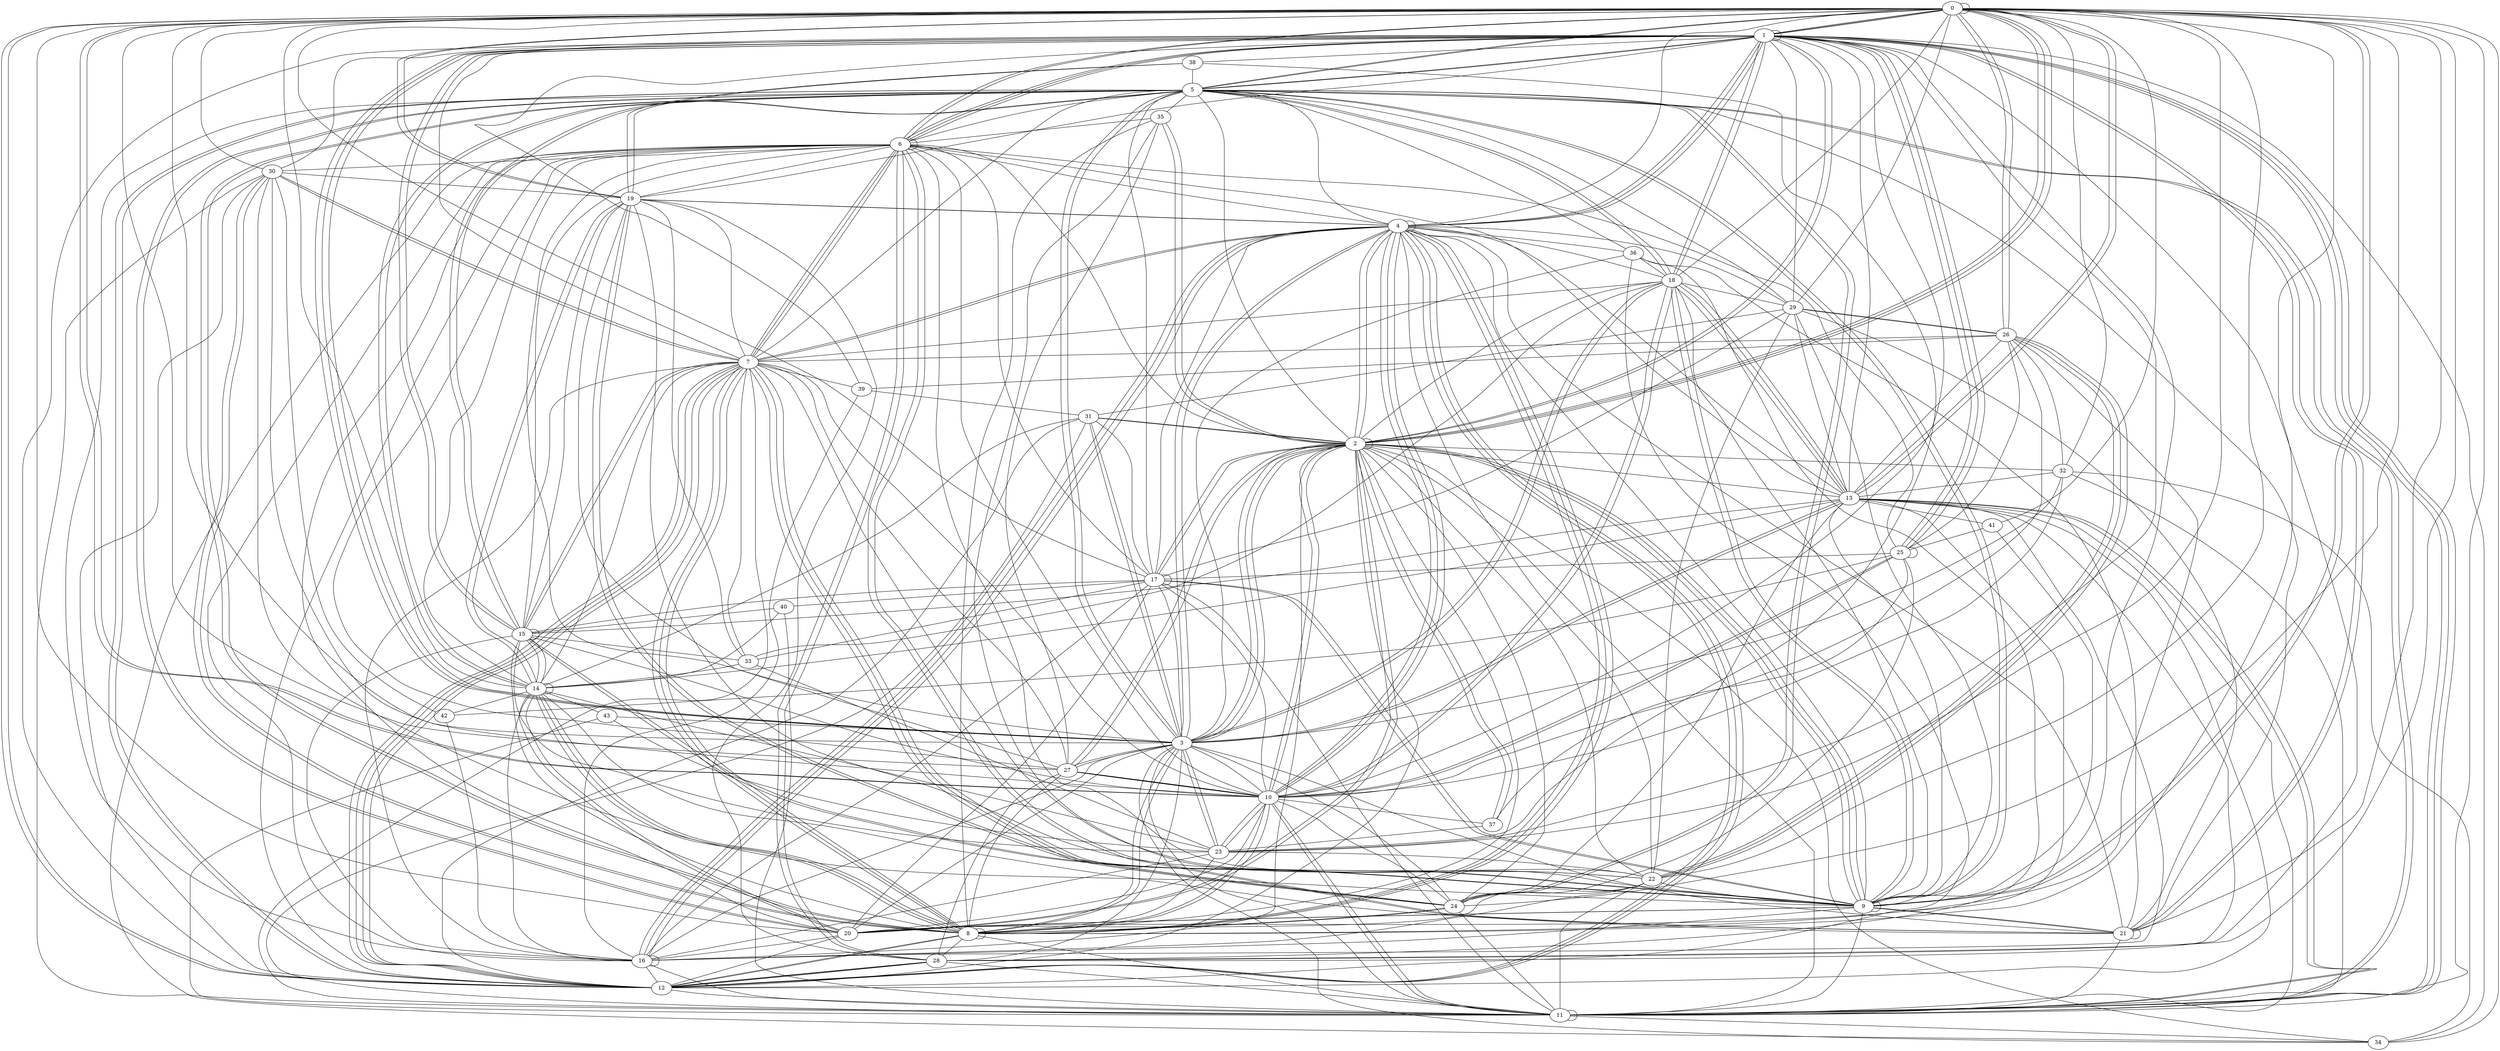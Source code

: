 graph G {
0;
1;
2;
3;
4;
5;
6;
7;
8;
9;
10;
11;
12;
13;
14;
15;
16;
17;
18;
19;
20;
21;
22;
23;
24;
25;
26;
27;
28;
29;
30;
31;
32;
33;
34;
35;
36;
37;
38;
39;
40;
41;
42;
43;
29--13 ;
7--4 ;
1--18 ;
38--23 ;
37--2 ;
9--20 ;
8--4 ;
21--6 ;
16--16 ;
4--16 ;
11--13 ;
8--12 ;
4--19 ;
9--16 ;
1--2 ;
0--29 ;
16--13 ;
37--2 ;
0--19 ;
17--9 ;
31--17 ;
5--11 ;
18--9 ;
7--33 ;
10--18 ;
6--28 ;
24--7 ;
24--5 ;
4--3 ;
5--11 ;
23--10 ;
0--6 ;
41--25 ;
9--0 ;
7--5 ;
8--8 ;
7--4 ;
26--7 ;
3--2 ;
2--20 ;
4--12 ;
4--10 ;
6--20 ;
37--23 ;
1--4 ;
3--21 ;
2--10 ;
21--11 ;
36--18 ;
31--2 ;
1--4 ;
27--0 ;
18--4 ;
20--2 ;
21--21 ;
14--31 ;
5--8 ;
23--16 ;
3--32 ;
4--4 ;
11--40 ;
2--0 ;
13--2 ;
9--9 ;
10--30 ;
16--11 ;
21--5 ;
11--7 ;
26--22 ;
20--14 ;
11--3 ;
15--9 ;
14--7 ;
2--4 ;
8--14 ;
32--34 ;
16--3 ;
25--10 ;
43--3 ;
3--31 ;
3--27 ;
8--14 ;
9--2 ;
39--16 ;
4--13 ;
19--38 ;
30--0 ;
28--12 ;
0--11 ;
5--24 ;
2--35 ;
22--9 ;
7--10 ;
0--19 ;
15--10 ;
25--17 ;
3--36 ;
8--30 ;
6--16 ;
22--20 ;
28--6 ;
20--16 ;
27--2 ;
18--9 ;
1--3 ;
26--25 ;
18--10 ;
13--24 ;
24--25 ;
21--36 ;
11--11 ;
6--2 ;
10--0 ;
18--3 ;
1--19 ;
4--1 ;
1--5 ;
35--6 ;
21--1 ;
4--10 ;
33--14 ;
23--14 ;
15--33 ;
2--1 ;
6--1 ;
23--3 ;
32--26 ;
1--13 ;
16--2 ;
8--7 ;
13--18 ;
31--2 ;
5--4 ;
21--9 ;
11--24 ;
12--31 ;
13--8 ;
12--7 ;
5--20 ;
2--3 ;
23--8 ;
22--6 ;
7--27 ;
21--0 ;
32--13 ;
0--32 ;
1--15 ;
6--6 ;
23--22 ;
20--12 ;
24--8 ;
33--17 ;
15--5 ;
11--1 ;
6--14 ;
14--42 ;
15--13 ;
9--20 ;
8--14 ;
29--1 ;
22--0 ;
42--25 ;
2--2 ;
5--16 ;
22--24 ;
3--24 ;
13--18 ;
17--11 ;
10--0 ;
1--15 ;
10--27 ;
11--1 ;
30--8 ;
19--15 ;
13--9 ;
14--15 ;
5--1 ;
14--13 ;
6--4 ;
3--27 ;
30--9 ;
33--19 ;
15--9 ;
30--19 ;
12--28 ;
15--15 ;
4--17 ;
36--5 ;
7--30 ;
14--14 ;
13--3 ;
14--16 ;
16--12 ;
33--23 ;
13--0 ;
28--11 ;
4--22 ;
17--5 ;
2--9 ;
13--11 ;
38--19 ;
15--7 ;
22--26 ;
2--24 ;
10--25 ;
14--40 ;
2--35 ;
10--32 ;
6--15 ;
7--6 ;
0--12 ;
23--0 ;
37--25 ;
0--28 ;
17--29 ;
9--29 ;
10--37 ;
18--0 ;
15--7 ;
14--0 ;
10--6 ;
17--3 ;
8--10 ;
28--36 ;
28--3 ;
26--22 ;
38--5 ;
23--10 ;
0--6 ;
2--34 ;
8--15 ;
1--0 ;
31--3 ;
9--19 ;
9--18 ;
17--15 ;
2--32 ;
35--27 ;
40--15 ;
13--12 ;
7--19 ;
0--5 ;
9--1 ;
6--19 ;
8--11 ;
24--10 ;
9--21 ;
34--0 ;
12--2 ;
0--24 ;
7--1 ;
29--21 ;
8--4 ;
9--19 ;
1--6 ;
17--40 ;
8--24 ;
22--7 ;
22--16 ;
7--12 ;
22--29 ;
25--1 ;
14--5 ;
1--28 ;
10--11 ;
4--36 ;
23--1 ;
2--18 ;
2--8 ;
8--0 ;
0--17 ;
1--3 ;
2--11 ;
5--8 ;
17--6 ;
28--27 ;
1--30 ;
7--30 ;
2--0 ;
5--9 ;
3--34 ;
6--30 ;
10--11 ;
10--26 ;
13--26 ;
8--7 ;
20--17 ;
12--5 ;
42--30 ;
5--0 ;
23--15 ;
12--11 ;
39--31 ;
36--12 ;
3--13 ;
8--3 ;
29--26 ;
9--41 ;
0--1 ;
20--26 ;
24--7 ;
22--19 ;
41--0 ;
0--12 ;
33--18 ;
12--5 ;
43--11 ;
24--7 ;
3--2 ;
1--12 ;
18--1 ;
11--31 ;
25--25 ;
25--1 ;
17--17 ;
27--10 ;
3--8 ;
42--16 ;
3--5 ;
21--4 ;
4--12 ;
19--27 ;
6--1 ;
9--0 ;
8--28 ;
29--4 ;
0--3 ;
39--1 ;
25--1 ;
2--17 ;
7--6 ;
9--2 ;
11--32 ;
6--3 ;
9--11 ;
0--26 ;
13--6 ;
35--8 ;
7--18 ;
4--3 ;
2--0 ;
2--22 ;
5--35 ;
17--16 ;
9--17 ;
10--3 ;
28--19 ;
23--43 ;
3--1 ;
16--4 ;
34--1 ;
1--38 ;
10--4 ;
11--34 ;
0--13 ;
18--29 ;
27--6 ;
30--11 ;
10--17 ;
19--4 ;
1--21 ;
1--1 ;
5--20 ;
8--12 ;
18--13 ;
12--30 ;
0--1 ;
15--14 ;
39--26 ;
5--18 ;
11--22 ;
13--28 ;
0--0 ;
4--8 ;
18--5 ;
17--2 ;
8--10 ;
14--19 ;
12--6 ;
0--26 ;
13--41 ;
5--3 ;
20--10 ;
7--12 ;
19--14 ;
7--8 ;
10--1 ;
6--5 ;
7--39 ;
0--4 ;
21--14 ;
5--2 ;
20--3 ;
14--43 ;
12--4 ;
9--4 ;
9--5 ;
16--4 ;
10--2 ;
14--5 ;
8--27 ;
12--28 ;
25--6 ;
29--26 ;
15--5 ;
15--16 ;
14--20 ;
6--7 ;
1--11 ;
3--18 ;
13--11 ;
23--3 ;
2--4 ;
27--2 ;
5--29 ;
7--16 ;
20--0 ;
12--7 ;
34--6 ;
31--29 ;
6--21 ;
27--10 ;
9--35 ;
}
